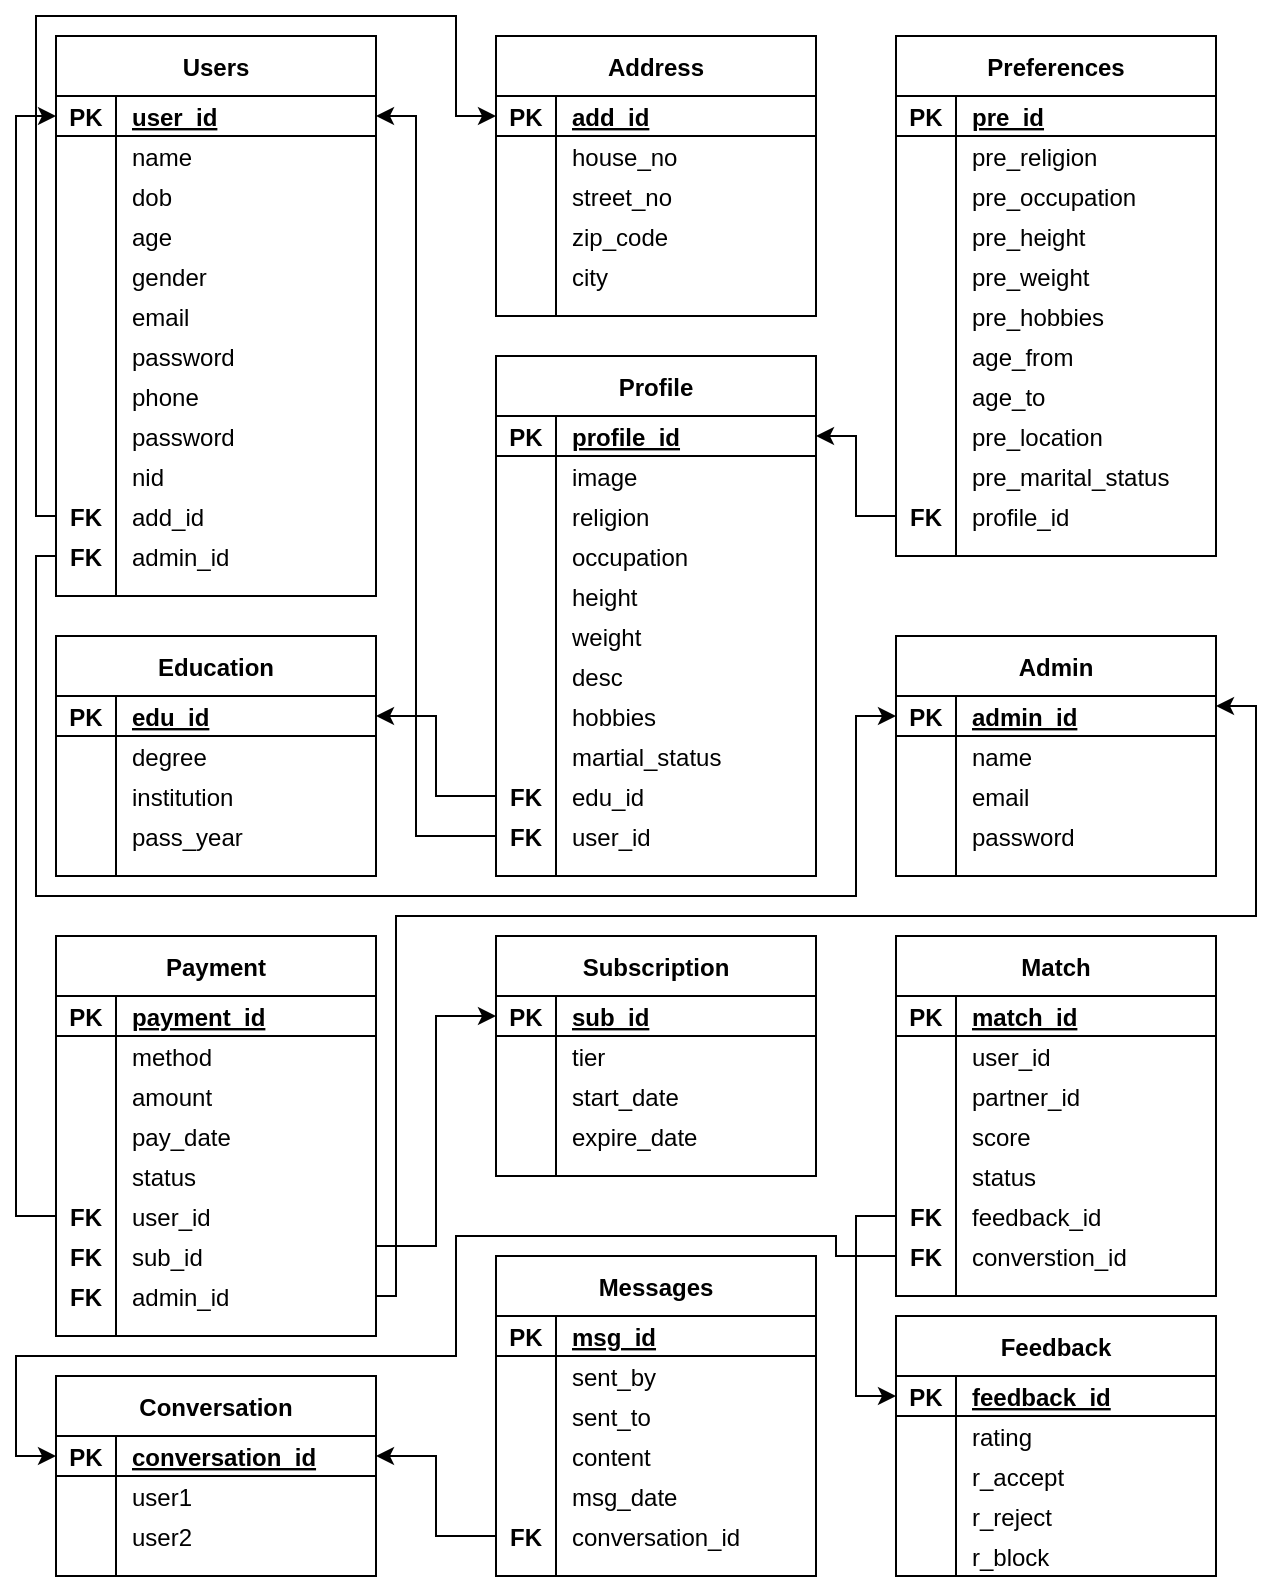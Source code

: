 <mxfile version="21.0.6" type="device"><diagram id="R2lEEEUBdFMjLlhIrx00" name="Page-1"><mxGraphModel dx="770" dy="648" grid="1" gridSize="10" guides="1" tooltips="1" connect="1" arrows="1" fold="1" page="1" pageScale="1" pageWidth="850" pageHeight="1100" math="0" shadow="0" extFonts="Permanent Marker^https://fonts.googleapis.com/css?family=Permanent+Marker"><root><mxCell id="0"/><mxCell id="1" parent="0"/><mxCell id="C-vyLk0tnHw3VtMMgP7b-23" value="Users" style="shape=table;startSize=30;container=1;collapsible=1;childLayout=tableLayout;fixedRows=1;rowLines=0;fontStyle=1;align=center;resizeLast=1;movable=1;resizable=1;rotatable=1;deletable=1;editable=1;locked=0;connectable=1;" parent="1" vertex="1"><mxGeometry x="120" y="120" width="160" height="280" as="geometry"/></mxCell><mxCell id="C-vyLk0tnHw3VtMMgP7b-24" value="" style="shape=partialRectangle;collapsible=0;dropTarget=0;pointerEvents=0;fillColor=none;points=[[0,0.5],[1,0.5]];portConstraint=eastwest;top=0;left=0;right=0;bottom=1;movable=1;resizable=1;rotatable=1;deletable=1;editable=1;locked=0;connectable=1;" parent="C-vyLk0tnHw3VtMMgP7b-23" vertex="1"><mxGeometry y="30" width="160" height="20" as="geometry"/></mxCell><mxCell id="C-vyLk0tnHw3VtMMgP7b-25" value="PK" style="shape=partialRectangle;overflow=hidden;connectable=1;fillColor=none;top=0;left=0;bottom=0;right=0;fontStyle=1;movable=1;resizable=1;rotatable=1;deletable=1;editable=1;locked=0;" parent="C-vyLk0tnHw3VtMMgP7b-24" vertex="1"><mxGeometry width="30" height="20" as="geometry"><mxRectangle width="30" height="20" as="alternateBounds"/></mxGeometry></mxCell><mxCell id="C-vyLk0tnHw3VtMMgP7b-26" value="user_id" style="shape=partialRectangle;overflow=hidden;connectable=1;fillColor=none;top=0;left=0;bottom=0;right=0;align=left;spacingLeft=6;fontStyle=5;movable=1;resizable=1;rotatable=1;deletable=1;editable=1;locked=0;" parent="C-vyLk0tnHw3VtMMgP7b-24" vertex="1"><mxGeometry x="30" width="130" height="20" as="geometry"><mxRectangle width="130" height="20" as="alternateBounds"/></mxGeometry></mxCell><mxCell id="C-vyLk0tnHw3VtMMgP7b-27" value="" style="shape=partialRectangle;collapsible=0;dropTarget=0;pointerEvents=0;fillColor=none;points=[[0,0.5],[1,0.5]];portConstraint=eastwest;top=0;left=0;right=0;bottom=0;movable=1;resizable=1;rotatable=1;deletable=1;editable=1;locked=0;connectable=1;" parent="C-vyLk0tnHw3VtMMgP7b-23" vertex="1"><mxGeometry y="50" width="160" height="20" as="geometry"/></mxCell><mxCell id="C-vyLk0tnHw3VtMMgP7b-28" value="" style="shape=partialRectangle;overflow=hidden;connectable=1;fillColor=none;top=0;left=0;bottom=0;right=0;movable=1;resizable=1;rotatable=1;deletable=1;editable=1;locked=0;" parent="C-vyLk0tnHw3VtMMgP7b-27" vertex="1"><mxGeometry width="30" height="20" as="geometry"><mxRectangle width="30" height="20" as="alternateBounds"/></mxGeometry></mxCell><mxCell id="C-vyLk0tnHw3VtMMgP7b-29" value="name" style="shape=partialRectangle;overflow=hidden;connectable=1;fillColor=none;top=0;left=0;bottom=0;right=0;align=left;spacingLeft=6;movable=1;resizable=1;rotatable=1;deletable=1;editable=1;locked=0;" parent="C-vyLk0tnHw3VtMMgP7b-27" vertex="1"><mxGeometry x="30" width="130" height="20" as="geometry"><mxRectangle width="130" height="20" as="alternateBounds"/></mxGeometry></mxCell><mxCell id="B06iEi_7Li8EbTuQcA7z-1" value="dob" style="shape=partialRectangle;overflow=hidden;connectable=1;fillColor=none;top=0;left=0;bottom=0;right=0;align=left;spacingLeft=6;movable=1;resizable=1;rotatable=1;deletable=1;editable=1;locked=0;" vertex="1" parent="1"><mxGeometry x="150" y="190" width="130" height="20" as="geometry"><mxRectangle width="220" height="30" as="alternateBounds"/></mxGeometry></mxCell><mxCell id="B06iEi_7Li8EbTuQcA7z-2" value="age" style="shape=partialRectangle;overflow=hidden;connectable=1;fillColor=none;top=0;left=0;bottom=0;right=0;align=left;spacingLeft=6;movable=1;resizable=1;rotatable=1;deletable=1;editable=1;locked=0;" vertex="1" parent="1"><mxGeometry x="150" y="210" width="130" height="20" as="geometry"><mxRectangle width="220" height="30" as="alternateBounds"/></mxGeometry></mxCell><mxCell id="B06iEi_7Li8EbTuQcA7z-3" value="gender" style="shape=partialRectangle;overflow=hidden;connectable=1;fillColor=none;top=0;left=0;bottom=0;right=0;align=left;spacingLeft=6;movable=1;resizable=1;rotatable=1;deletable=1;editable=1;locked=0;" vertex="1" parent="1"><mxGeometry x="150" y="230" width="130" height="20" as="geometry"><mxRectangle width="220" height="30" as="alternateBounds"/></mxGeometry></mxCell><mxCell id="B06iEi_7Li8EbTuQcA7z-4" value="email" style="shape=partialRectangle;overflow=hidden;connectable=1;fillColor=none;top=0;left=0;bottom=0;right=0;align=left;spacingLeft=6;movable=1;resizable=1;rotatable=1;deletable=1;editable=1;locked=0;" vertex="1" parent="1"><mxGeometry x="150" y="250" width="130" height="20" as="geometry"><mxRectangle width="220" height="30" as="alternateBounds"/></mxGeometry></mxCell><mxCell id="B06iEi_7Li8EbTuQcA7z-5" value="password" style="shape=partialRectangle;overflow=hidden;connectable=1;fillColor=none;top=0;left=0;bottom=0;right=0;align=left;spacingLeft=6;movable=1;resizable=1;rotatable=1;deletable=1;editable=1;locked=0;" vertex="1" parent="1"><mxGeometry x="150" y="270" width="130" height="20" as="geometry"><mxRectangle width="220" height="30" as="alternateBounds"/></mxGeometry></mxCell><mxCell id="B06iEi_7Li8EbTuQcA7z-6" value="phone" style="shape=partialRectangle;overflow=hidden;connectable=1;fillColor=none;top=0;left=0;bottom=0;right=0;align=left;spacingLeft=6;movable=1;resizable=1;rotatable=1;deletable=1;editable=1;locked=0;" vertex="1" parent="1"><mxGeometry x="150" y="290" width="130" height="20" as="geometry"><mxRectangle width="220" height="30" as="alternateBounds"/></mxGeometry></mxCell><mxCell id="B06iEi_7Li8EbTuQcA7z-7" value="" style="endArrow=none;html=1;rounded=0;hachureGap=4;fontFamily=Architects Daughter;fontSource=https%3A%2F%2Ffonts.googleapis.com%2Fcss%3Ffamily%3DArchitects%2BDaughter;fontSize=16;movable=1;resizable=1;rotatable=1;deletable=1;editable=1;locked=0;connectable=1;" edge="1" parent="1"><mxGeometry width="50" height="50" relative="1" as="geometry"><mxPoint x="150" y="400" as="sourcePoint"/><mxPoint x="150" y="190" as="targetPoint"/></mxGeometry></mxCell><mxCell id="B06iEi_7Li8EbTuQcA7z-8" value="password" style="shape=partialRectangle;overflow=hidden;connectable=1;fillColor=none;top=0;left=0;bottom=0;right=0;align=left;spacingLeft=6;movable=1;resizable=1;rotatable=1;deletable=1;editable=1;locked=0;" vertex="1" parent="1"><mxGeometry x="150" y="310" width="130" height="20" as="geometry"><mxRectangle width="220" height="30" as="alternateBounds"/></mxGeometry></mxCell><mxCell id="B06iEi_7Li8EbTuQcA7z-9" value="nid" style="shape=partialRectangle;overflow=hidden;connectable=1;fillColor=none;top=0;left=0;bottom=0;right=0;align=left;spacingLeft=6;movable=1;resizable=1;rotatable=1;deletable=1;editable=1;locked=0;" vertex="1" parent="1"><mxGeometry x="150" y="330" width="130" height="20" as="geometry"><mxRectangle width="220" height="30" as="alternateBounds"/></mxGeometry></mxCell><mxCell id="B06iEi_7Li8EbTuQcA7z-10" value="add_id" style="shape=partialRectangle;overflow=hidden;connectable=1;fillColor=none;top=0;left=0;bottom=0;right=0;align=left;spacingLeft=6;movable=1;resizable=1;rotatable=1;deletable=1;editable=1;locked=0;" vertex="1" parent="1"><mxGeometry x="150" y="350" width="130" height="20" as="geometry"><mxRectangle width="220" height="30" as="alternateBounds"/></mxGeometry></mxCell><mxCell id="B06iEi_7Li8EbTuQcA7z-11" value="admin_id" style="shape=partialRectangle;overflow=hidden;connectable=1;fillColor=none;top=0;left=0;bottom=0;right=0;align=left;spacingLeft=6;movable=1;resizable=1;rotatable=1;deletable=1;editable=1;locked=0;" vertex="1" parent="1"><mxGeometry x="150" y="370" width="130" height="20" as="geometry"><mxRectangle width="220" height="30" as="alternateBounds"/></mxGeometry></mxCell><mxCell id="B06iEi_7Li8EbTuQcA7z-55" style="edgeStyle=orthogonalEdgeStyle;rounded=0;orthogonalLoop=1;jettySize=auto;html=1;exitX=0;exitY=0.5;exitDx=0;exitDy=0;entryX=0;entryY=0.5;entryDx=0;entryDy=0;" edge="1" parent="1" source="B06iEi_7Li8EbTuQcA7z-12" target="B06iEi_7Li8EbTuQcA7z-36"><mxGeometry relative="1" as="geometry"><Array as="points"><mxPoint x="110" y="360"/><mxPoint x="110" y="110"/><mxPoint x="320" y="110"/><mxPoint x="320" y="160"/></Array></mxGeometry></mxCell><mxCell id="B06iEi_7Li8EbTuQcA7z-12" value="FK" style="shape=partialRectangle;overflow=hidden;connectable=1;fillColor=none;top=0;left=0;bottom=0;right=0;fontStyle=1;movable=1;resizable=1;rotatable=1;deletable=1;editable=1;locked=0;" vertex="1" parent="1"><mxGeometry x="120" y="350" width="30" height="20" as="geometry"><mxRectangle width="30" height="20" as="alternateBounds"/></mxGeometry></mxCell><mxCell id="B06iEi_7Li8EbTuQcA7z-232" style="edgeStyle=orthogonalEdgeStyle;rounded=0;orthogonalLoop=1;jettySize=auto;html=1;exitX=0;exitY=0.5;exitDx=0;exitDy=0;entryX=0;entryY=0.5;entryDx=0;entryDy=0;" edge="1" parent="1" source="B06iEi_7Li8EbTuQcA7z-13" target="B06iEi_7Li8EbTuQcA7z-113"><mxGeometry relative="1" as="geometry"><Array as="points"><mxPoint x="110" y="380"/><mxPoint x="110" y="550"/><mxPoint x="520" y="550"/><mxPoint x="520" y="460"/></Array></mxGeometry></mxCell><mxCell id="B06iEi_7Li8EbTuQcA7z-13" value="FK" style="shape=partialRectangle;overflow=hidden;connectable=1;fillColor=none;top=0;left=0;bottom=0;right=0;fontStyle=1;movable=1;resizable=1;rotatable=1;deletable=1;editable=1;locked=0;" vertex="1" parent="1"><mxGeometry x="120" y="370" width="30" height="20" as="geometry"><mxRectangle width="30" height="20" as="alternateBounds"/></mxGeometry></mxCell><mxCell id="B06iEi_7Li8EbTuQcA7z-34" value="Address" style="shape=table;startSize=30;container=1;collapsible=1;childLayout=tableLayout;fixedRows=1;rowLines=0;fontStyle=1;align=center;resizeLast=1;movable=1;resizable=1;rotatable=1;deletable=1;editable=1;locked=0;connectable=1;" vertex="1" parent="1"><mxGeometry x="340" y="120" width="160" height="140" as="geometry"/></mxCell><mxCell id="B06iEi_7Li8EbTuQcA7z-35" value="" style="shape=partialRectangle;collapsible=0;dropTarget=0;pointerEvents=0;fillColor=none;points=[[0,0.5],[1,0.5]];portConstraint=eastwest;top=0;left=0;right=0;bottom=1;movable=1;resizable=1;rotatable=1;deletable=1;editable=1;locked=0;connectable=1;" vertex="1" parent="B06iEi_7Li8EbTuQcA7z-34"><mxGeometry y="30" width="160" height="20" as="geometry"/></mxCell><mxCell id="B06iEi_7Li8EbTuQcA7z-36" value="PK" style="shape=partialRectangle;overflow=hidden;connectable=1;fillColor=none;top=0;left=0;bottom=0;right=0;fontStyle=1;movable=1;resizable=1;rotatable=1;deletable=1;editable=1;locked=0;" vertex="1" parent="B06iEi_7Li8EbTuQcA7z-35"><mxGeometry width="30" height="20" as="geometry"><mxRectangle width="30" height="20" as="alternateBounds"/></mxGeometry></mxCell><mxCell id="B06iEi_7Li8EbTuQcA7z-37" value="add_id" style="shape=partialRectangle;overflow=hidden;connectable=1;fillColor=none;top=0;left=0;bottom=0;right=0;align=left;spacingLeft=6;fontStyle=5;movable=1;resizable=1;rotatable=1;deletable=1;editable=1;locked=0;" vertex="1" parent="B06iEi_7Li8EbTuQcA7z-35"><mxGeometry x="30" width="130" height="20" as="geometry"><mxRectangle width="130" height="20" as="alternateBounds"/></mxGeometry></mxCell><mxCell id="B06iEi_7Li8EbTuQcA7z-38" value="" style="shape=partialRectangle;collapsible=0;dropTarget=0;pointerEvents=0;fillColor=none;points=[[0,0.5],[1,0.5]];portConstraint=eastwest;top=0;left=0;right=0;bottom=0;movable=1;resizable=1;rotatable=1;deletable=1;editable=1;locked=0;connectable=1;" vertex="1" parent="B06iEi_7Li8EbTuQcA7z-34"><mxGeometry y="50" width="160" height="20" as="geometry"/></mxCell><mxCell id="B06iEi_7Li8EbTuQcA7z-39" value="" style="shape=partialRectangle;overflow=hidden;connectable=1;fillColor=none;top=0;left=0;bottom=0;right=0;movable=1;resizable=1;rotatable=1;deletable=1;editable=1;locked=0;" vertex="1" parent="B06iEi_7Li8EbTuQcA7z-38"><mxGeometry width="30" height="20" as="geometry"><mxRectangle width="30" height="20" as="alternateBounds"/></mxGeometry></mxCell><mxCell id="B06iEi_7Li8EbTuQcA7z-40" value="house_no" style="shape=partialRectangle;overflow=hidden;connectable=1;fillColor=none;top=0;left=0;bottom=0;right=0;align=left;spacingLeft=6;movable=1;resizable=1;rotatable=1;deletable=1;editable=1;locked=0;" vertex="1" parent="B06iEi_7Li8EbTuQcA7z-38"><mxGeometry x="30" width="130" height="20" as="geometry"><mxRectangle width="130" height="20" as="alternateBounds"/></mxGeometry></mxCell><mxCell id="B06iEi_7Li8EbTuQcA7z-41" value="street_no" style="shape=partialRectangle;overflow=hidden;connectable=1;fillColor=none;top=0;left=0;bottom=0;right=0;align=left;spacingLeft=6;movable=1;resizable=1;rotatable=1;deletable=1;editable=1;locked=0;" vertex="1" parent="1"><mxGeometry x="370" y="190" width="130" height="20" as="geometry"><mxRectangle width="220" height="30" as="alternateBounds"/></mxGeometry></mxCell><mxCell id="B06iEi_7Li8EbTuQcA7z-42" value="zip_code" style="shape=partialRectangle;overflow=hidden;connectable=1;fillColor=none;top=0;left=0;bottom=0;right=0;align=left;spacingLeft=6;movable=1;resizable=1;rotatable=1;deletable=1;editable=1;locked=0;" vertex="1" parent="1"><mxGeometry x="370" y="210" width="130" height="20" as="geometry"><mxRectangle width="220" height="30" as="alternateBounds"/></mxGeometry></mxCell><mxCell id="B06iEi_7Li8EbTuQcA7z-43" value="city" style="shape=partialRectangle;overflow=hidden;connectable=1;fillColor=none;top=0;left=0;bottom=0;right=0;align=left;spacingLeft=6;movable=1;resizable=1;rotatable=1;deletable=1;editable=1;locked=0;" vertex="1" parent="1"><mxGeometry x="370" y="230" width="130" height="20" as="geometry"><mxRectangle width="220" height="30" as="alternateBounds"/></mxGeometry></mxCell><mxCell id="B06iEi_7Li8EbTuQcA7z-47" value="" style="endArrow=none;html=1;rounded=0;hachureGap=4;fontFamily=Architects Daughter;fontSource=https%3A%2F%2Ffonts.googleapis.com%2Fcss%3Ffamily%3DArchitects%2BDaughter;fontSize=16;movable=1;resizable=1;rotatable=1;deletable=1;editable=1;locked=0;connectable=1;" edge="1" parent="1"><mxGeometry width="50" height="50" relative="1" as="geometry"><mxPoint x="370" y="260" as="sourcePoint"/><mxPoint x="370" y="190" as="targetPoint"/></mxGeometry></mxCell><mxCell id="B06iEi_7Li8EbTuQcA7z-56" value="Profile" style="shape=table;startSize=30;container=1;collapsible=1;childLayout=tableLayout;fixedRows=1;rowLines=0;fontStyle=1;align=center;resizeLast=1;movable=1;resizable=1;rotatable=1;deletable=1;editable=1;locked=0;connectable=1;" vertex="1" parent="1"><mxGeometry x="340" y="280" width="160" height="260" as="geometry"/></mxCell><mxCell id="B06iEi_7Li8EbTuQcA7z-57" value="" style="shape=partialRectangle;collapsible=0;dropTarget=0;pointerEvents=0;fillColor=none;points=[[0,0.5],[1,0.5]];portConstraint=eastwest;top=0;left=0;right=0;bottom=1;movable=1;resizable=1;rotatable=1;deletable=1;editable=1;locked=0;connectable=1;" vertex="1" parent="B06iEi_7Li8EbTuQcA7z-56"><mxGeometry y="30" width="160" height="20" as="geometry"/></mxCell><mxCell id="B06iEi_7Li8EbTuQcA7z-58" value="PK" style="shape=partialRectangle;overflow=hidden;connectable=1;fillColor=none;top=0;left=0;bottom=0;right=0;fontStyle=1;movable=1;resizable=1;rotatable=1;deletable=1;editable=1;locked=0;" vertex="1" parent="B06iEi_7Li8EbTuQcA7z-57"><mxGeometry width="30" height="20" as="geometry"><mxRectangle width="30" height="20" as="alternateBounds"/></mxGeometry></mxCell><mxCell id="B06iEi_7Li8EbTuQcA7z-59" value="profile_id" style="shape=partialRectangle;overflow=hidden;connectable=1;fillColor=none;top=0;left=0;bottom=0;right=0;align=left;spacingLeft=6;fontStyle=5;movable=1;resizable=1;rotatable=1;deletable=1;editable=1;locked=0;" vertex="1" parent="B06iEi_7Li8EbTuQcA7z-57"><mxGeometry x="30" width="130" height="20" as="geometry"><mxRectangle width="130" height="20" as="alternateBounds"/></mxGeometry></mxCell><mxCell id="B06iEi_7Li8EbTuQcA7z-60" value="" style="shape=partialRectangle;collapsible=0;dropTarget=0;pointerEvents=0;fillColor=none;points=[[0,0.5],[1,0.5]];portConstraint=eastwest;top=0;left=0;right=0;bottom=0;movable=1;resizable=1;rotatable=1;deletable=1;editable=1;locked=0;connectable=1;" vertex="1" parent="B06iEi_7Li8EbTuQcA7z-56"><mxGeometry y="50" width="160" height="20" as="geometry"/></mxCell><mxCell id="B06iEi_7Li8EbTuQcA7z-61" value="" style="shape=partialRectangle;overflow=hidden;connectable=1;fillColor=none;top=0;left=0;bottom=0;right=0;movable=1;resizable=1;rotatable=1;deletable=1;editable=1;locked=0;" vertex="1" parent="B06iEi_7Li8EbTuQcA7z-60"><mxGeometry width="30" height="20" as="geometry"><mxRectangle width="30" height="20" as="alternateBounds"/></mxGeometry></mxCell><mxCell id="B06iEi_7Li8EbTuQcA7z-62" value="image" style="shape=partialRectangle;overflow=hidden;connectable=1;fillColor=none;top=0;left=0;bottom=0;right=0;align=left;spacingLeft=6;movable=1;resizable=1;rotatable=1;deletable=1;editable=1;locked=0;" vertex="1" parent="B06iEi_7Li8EbTuQcA7z-60"><mxGeometry x="30" width="130" height="20" as="geometry"><mxRectangle width="130" height="20" as="alternateBounds"/></mxGeometry></mxCell><mxCell id="B06iEi_7Li8EbTuQcA7z-63" value="religion" style="shape=partialRectangle;overflow=hidden;connectable=1;fillColor=none;top=0;left=0;bottom=0;right=0;align=left;spacingLeft=6;movable=1;resizable=1;rotatable=1;deletable=1;editable=1;locked=0;" vertex="1" parent="1"><mxGeometry x="370" y="350" width="130" height="20" as="geometry"><mxRectangle width="220" height="30" as="alternateBounds"/></mxGeometry></mxCell><mxCell id="B06iEi_7Li8EbTuQcA7z-64" value="occupation" style="shape=partialRectangle;overflow=hidden;connectable=1;fillColor=none;top=0;left=0;bottom=0;right=0;align=left;spacingLeft=6;movable=1;resizable=1;rotatable=1;deletable=1;editable=1;locked=0;" vertex="1" parent="1"><mxGeometry x="370" y="370" width="130" height="20" as="geometry"><mxRectangle width="220" height="30" as="alternateBounds"/></mxGeometry></mxCell><mxCell id="B06iEi_7Li8EbTuQcA7z-65" value="height" style="shape=partialRectangle;overflow=hidden;connectable=1;fillColor=none;top=0;left=0;bottom=0;right=0;align=left;spacingLeft=6;movable=1;resizable=1;rotatable=1;deletable=1;editable=1;locked=0;" vertex="1" parent="1"><mxGeometry x="370" y="390" width="130" height="20" as="geometry"><mxRectangle width="220" height="30" as="alternateBounds"/></mxGeometry></mxCell><mxCell id="B06iEi_7Li8EbTuQcA7z-66" value="weight" style="shape=partialRectangle;overflow=hidden;connectable=1;fillColor=none;top=0;left=0;bottom=0;right=0;align=left;spacingLeft=6;movable=1;resizable=1;rotatable=1;deletable=1;editable=1;locked=0;" vertex="1" parent="1"><mxGeometry x="370" y="410" width="130" height="20" as="geometry"><mxRectangle width="220" height="30" as="alternateBounds"/></mxGeometry></mxCell><mxCell id="B06iEi_7Li8EbTuQcA7z-67" value="desc" style="shape=partialRectangle;overflow=hidden;connectable=1;fillColor=none;top=0;left=0;bottom=0;right=0;align=left;spacingLeft=6;movable=1;resizable=1;rotatable=1;deletable=1;editable=1;locked=0;" vertex="1" parent="1"><mxGeometry x="370" y="430" width="130" height="20" as="geometry"><mxRectangle width="220" height="30" as="alternateBounds"/></mxGeometry></mxCell><mxCell id="B06iEi_7Li8EbTuQcA7z-68" value="hobbies" style="shape=partialRectangle;overflow=hidden;connectable=1;fillColor=none;top=0;left=0;bottom=0;right=0;align=left;spacingLeft=6;movable=1;resizable=1;rotatable=1;deletable=1;editable=1;locked=0;" vertex="1" parent="1"><mxGeometry x="370" y="450" width="130" height="20" as="geometry"><mxRectangle width="220" height="30" as="alternateBounds"/></mxGeometry></mxCell><mxCell id="B06iEi_7Li8EbTuQcA7z-69" value="" style="endArrow=none;html=1;rounded=0;hachureGap=4;fontFamily=Architects Daughter;fontSource=https%3A%2F%2Ffonts.googleapis.com%2Fcss%3Ffamily%3DArchitects%2BDaughter;fontSize=16;movable=1;resizable=1;rotatable=1;deletable=1;editable=1;locked=0;connectable=1;" edge="1" parent="1"><mxGeometry width="50" height="50" relative="1" as="geometry"><mxPoint x="370" y="540" as="sourcePoint"/><mxPoint x="370" y="350" as="targetPoint"/></mxGeometry></mxCell><mxCell id="B06iEi_7Li8EbTuQcA7z-70" value="martial_status" style="shape=partialRectangle;overflow=hidden;connectable=1;fillColor=none;top=0;left=0;bottom=0;right=0;align=left;spacingLeft=6;movable=1;resizable=1;rotatable=1;deletable=1;editable=1;locked=0;" vertex="1" parent="1"><mxGeometry x="370" y="470" width="130" height="20" as="geometry"><mxRectangle width="220" height="30" as="alternateBounds"/></mxGeometry></mxCell><mxCell id="B06iEi_7Li8EbTuQcA7z-71" value="edu_id" style="shape=partialRectangle;overflow=hidden;connectable=1;fillColor=none;top=0;left=0;bottom=0;right=0;align=left;spacingLeft=6;movable=1;resizable=1;rotatable=1;deletable=1;editable=1;locked=0;" vertex="1" parent="1"><mxGeometry x="370" y="490" width="130" height="20" as="geometry"><mxRectangle width="220" height="30" as="alternateBounds"/></mxGeometry></mxCell><mxCell id="B06iEi_7Li8EbTuQcA7z-72" value="user_id" style="shape=partialRectangle;overflow=hidden;connectable=1;fillColor=none;top=0;left=0;bottom=0;right=0;align=left;spacingLeft=6;movable=1;resizable=1;rotatable=1;deletable=1;editable=1;locked=0;" vertex="1" parent="1"><mxGeometry x="370" y="510" width="130" height="20" as="geometry"><mxRectangle width="220" height="30" as="alternateBounds"/></mxGeometry></mxCell><mxCell id="B06iEi_7Li8EbTuQcA7z-89" style="edgeStyle=orthogonalEdgeStyle;rounded=0;orthogonalLoop=1;jettySize=auto;html=1;exitX=0;exitY=0.5;exitDx=0;exitDy=0;entryX=1;entryY=0.5;entryDx=0;entryDy=0;" edge="1" parent="1" source="B06iEi_7Li8EbTuQcA7z-74" target="B06iEi_7Li8EbTuQcA7z-80"><mxGeometry relative="1" as="geometry"/></mxCell><mxCell id="B06iEi_7Li8EbTuQcA7z-74" value="FK" style="shape=partialRectangle;overflow=hidden;connectable=1;fillColor=none;top=0;left=0;bottom=0;right=0;fontStyle=1;movable=1;resizable=1;rotatable=1;deletable=1;editable=1;locked=0;" vertex="1" parent="1"><mxGeometry x="340" y="490" width="30" height="20" as="geometry"><mxRectangle width="30" height="20" as="alternateBounds"/></mxGeometry></mxCell><mxCell id="B06iEi_7Li8EbTuQcA7z-90" style="edgeStyle=orthogonalEdgeStyle;rounded=0;orthogonalLoop=1;jettySize=auto;html=1;exitX=0;exitY=0.5;exitDx=0;exitDy=0;entryX=1;entryY=0.5;entryDx=0;entryDy=0;" edge="1" parent="1" source="B06iEi_7Li8EbTuQcA7z-75" target="C-vyLk0tnHw3VtMMgP7b-26"><mxGeometry relative="1" as="geometry"><Array as="points"><mxPoint x="300" y="520"/><mxPoint x="300" y="160"/></Array></mxGeometry></mxCell><mxCell id="B06iEi_7Li8EbTuQcA7z-75" value="FK" style="shape=partialRectangle;overflow=hidden;connectable=1;fillColor=none;top=0;left=0;bottom=0;right=0;fontStyle=1;movable=1;resizable=1;rotatable=1;deletable=1;editable=1;locked=0;" vertex="1" parent="1"><mxGeometry x="340" y="510" width="30" height="20" as="geometry"><mxRectangle width="30" height="20" as="alternateBounds"/></mxGeometry></mxCell><mxCell id="B06iEi_7Li8EbTuQcA7z-77" value="Education" style="shape=table;startSize=30;container=1;collapsible=1;childLayout=tableLayout;fixedRows=1;rowLines=0;fontStyle=1;align=center;resizeLast=1;movable=1;resizable=1;rotatable=1;deletable=1;editable=1;locked=0;connectable=1;" vertex="1" parent="1"><mxGeometry x="120" y="420" width="160" height="120" as="geometry"/></mxCell><mxCell id="B06iEi_7Li8EbTuQcA7z-78" value="" style="shape=partialRectangle;collapsible=0;dropTarget=0;pointerEvents=0;fillColor=none;points=[[0,0.5],[1,0.5]];portConstraint=eastwest;top=0;left=0;right=0;bottom=1;movable=1;resizable=1;rotatable=1;deletable=1;editable=1;locked=0;connectable=1;" vertex="1" parent="B06iEi_7Li8EbTuQcA7z-77"><mxGeometry y="30" width="160" height="20" as="geometry"/></mxCell><mxCell id="B06iEi_7Li8EbTuQcA7z-79" value="PK" style="shape=partialRectangle;overflow=hidden;connectable=1;fillColor=none;top=0;left=0;bottom=0;right=0;fontStyle=1;movable=1;resizable=1;rotatable=1;deletable=1;editable=1;locked=0;" vertex="1" parent="B06iEi_7Li8EbTuQcA7z-78"><mxGeometry width="30" height="20" as="geometry"><mxRectangle width="30" height="20" as="alternateBounds"/></mxGeometry></mxCell><mxCell id="B06iEi_7Li8EbTuQcA7z-80" value="edu_id" style="shape=partialRectangle;overflow=hidden;connectable=1;fillColor=none;top=0;left=0;bottom=0;right=0;align=left;spacingLeft=6;fontStyle=5;movable=1;resizable=1;rotatable=1;deletable=1;editable=1;locked=0;" vertex="1" parent="B06iEi_7Li8EbTuQcA7z-78"><mxGeometry x="30" width="130" height="20" as="geometry"><mxRectangle width="130" height="20" as="alternateBounds"/></mxGeometry></mxCell><mxCell id="B06iEi_7Li8EbTuQcA7z-81" value="" style="shape=partialRectangle;collapsible=0;dropTarget=0;pointerEvents=0;fillColor=none;points=[[0,0.5],[1,0.5]];portConstraint=eastwest;top=0;left=0;right=0;bottom=0;movable=1;resizable=1;rotatable=1;deletable=1;editable=1;locked=0;connectable=1;" vertex="1" parent="B06iEi_7Li8EbTuQcA7z-77"><mxGeometry y="50" width="160" height="20" as="geometry"/></mxCell><mxCell id="B06iEi_7Li8EbTuQcA7z-82" value="" style="shape=partialRectangle;overflow=hidden;connectable=1;fillColor=none;top=0;left=0;bottom=0;right=0;movable=1;resizable=1;rotatable=1;deletable=1;editable=1;locked=0;" vertex="1" parent="B06iEi_7Li8EbTuQcA7z-81"><mxGeometry width="30" height="20" as="geometry"><mxRectangle width="30" height="20" as="alternateBounds"/></mxGeometry></mxCell><mxCell id="B06iEi_7Li8EbTuQcA7z-83" value="degree" style="shape=partialRectangle;overflow=hidden;connectable=1;fillColor=none;top=0;left=0;bottom=0;right=0;align=left;spacingLeft=6;movable=1;resizable=1;rotatable=1;deletable=1;editable=1;locked=0;" vertex="1" parent="B06iEi_7Li8EbTuQcA7z-81"><mxGeometry x="30" width="130" height="20" as="geometry"><mxRectangle width="130" height="20" as="alternateBounds"/></mxGeometry></mxCell><mxCell id="B06iEi_7Li8EbTuQcA7z-84" value="institution" style="shape=partialRectangle;overflow=hidden;connectable=1;fillColor=none;top=0;left=0;bottom=0;right=0;align=left;spacingLeft=6;movable=1;resizable=1;rotatable=1;deletable=1;editable=1;locked=0;" vertex="1" parent="1"><mxGeometry x="150" y="490" width="130" height="20" as="geometry"><mxRectangle width="220" height="30" as="alternateBounds"/></mxGeometry></mxCell><mxCell id="B06iEi_7Li8EbTuQcA7z-85" value="pass_year" style="shape=partialRectangle;overflow=hidden;connectable=1;fillColor=none;top=0;left=0;bottom=0;right=0;align=left;spacingLeft=6;movable=1;resizable=1;rotatable=1;deletable=1;editable=1;locked=0;" vertex="1" parent="1"><mxGeometry x="150" y="510" width="130" height="20" as="geometry"><mxRectangle width="220" height="30" as="alternateBounds"/></mxGeometry></mxCell><mxCell id="B06iEi_7Li8EbTuQcA7z-87" value="" style="endArrow=none;html=1;rounded=0;hachureGap=4;fontFamily=Architects Daughter;fontSource=https%3A%2F%2Ffonts.googleapis.com%2Fcss%3Ffamily%3DArchitects%2BDaughter;fontSize=16;movable=1;resizable=1;rotatable=1;deletable=1;editable=1;locked=0;connectable=1;" edge="1" parent="1"><mxGeometry width="50" height="50" relative="1" as="geometry"><mxPoint x="150" y="540" as="sourcePoint"/><mxPoint x="150" y="490" as="targetPoint"/></mxGeometry></mxCell><mxCell id="B06iEi_7Li8EbTuQcA7z-91" value="Preferences" style="shape=table;startSize=30;container=1;collapsible=1;childLayout=tableLayout;fixedRows=1;rowLines=0;fontStyle=1;align=center;resizeLast=1;movable=1;resizable=1;rotatable=1;deletable=1;editable=1;locked=0;connectable=1;" vertex="1" parent="1"><mxGeometry x="540" y="120" width="160" height="260" as="geometry"/></mxCell><mxCell id="B06iEi_7Li8EbTuQcA7z-92" value="" style="shape=partialRectangle;collapsible=0;dropTarget=0;pointerEvents=0;fillColor=none;points=[[0,0.5],[1,0.5]];portConstraint=eastwest;top=0;left=0;right=0;bottom=1;movable=1;resizable=1;rotatable=1;deletable=1;editable=1;locked=0;connectable=1;" vertex="1" parent="B06iEi_7Li8EbTuQcA7z-91"><mxGeometry y="30" width="160" height="20" as="geometry"/></mxCell><mxCell id="B06iEi_7Li8EbTuQcA7z-93" value="PK" style="shape=partialRectangle;overflow=hidden;connectable=1;fillColor=none;top=0;left=0;bottom=0;right=0;fontStyle=1;movable=1;resizable=1;rotatable=1;deletable=1;editable=1;locked=0;" vertex="1" parent="B06iEi_7Li8EbTuQcA7z-92"><mxGeometry width="30" height="20" as="geometry"><mxRectangle width="30" height="20" as="alternateBounds"/></mxGeometry></mxCell><mxCell id="B06iEi_7Li8EbTuQcA7z-94" value="pre_id" style="shape=partialRectangle;overflow=hidden;connectable=1;fillColor=none;top=0;left=0;bottom=0;right=0;align=left;spacingLeft=6;fontStyle=5;movable=1;resizable=1;rotatable=1;deletable=1;editable=1;locked=0;" vertex="1" parent="B06iEi_7Li8EbTuQcA7z-92"><mxGeometry x="30" width="130" height="20" as="geometry"><mxRectangle width="130" height="20" as="alternateBounds"/></mxGeometry></mxCell><mxCell id="B06iEi_7Li8EbTuQcA7z-95" value="" style="shape=partialRectangle;collapsible=0;dropTarget=0;pointerEvents=0;fillColor=none;points=[[0,0.5],[1,0.5]];portConstraint=eastwest;top=0;left=0;right=0;bottom=0;movable=1;resizable=1;rotatable=1;deletable=1;editable=1;locked=0;connectable=1;" vertex="1" parent="B06iEi_7Li8EbTuQcA7z-91"><mxGeometry y="50" width="160" height="20" as="geometry"/></mxCell><mxCell id="B06iEi_7Li8EbTuQcA7z-96" value="" style="shape=partialRectangle;overflow=hidden;connectable=1;fillColor=none;top=0;left=0;bottom=0;right=0;movable=1;resizable=1;rotatable=1;deletable=1;editable=1;locked=0;" vertex="1" parent="B06iEi_7Li8EbTuQcA7z-95"><mxGeometry width="30" height="20" as="geometry"><mxRectangle width="30" height="20" as="alternateBounds"/></mxGeometry></mxCell><mxCell id="B06iEi_7Li8EbTuQcA7z-97" value="pre_religion" style="shape=partialRectangle;overflow=hidden;connectable=1;fillColor=none;top=0;left=0;bottom=0;right=0;align=left;spacingLeft=6;movable=1;resizable=1;rotatable=1;deletable=1;editable=1;locked=0;" vertex="1" parent="B06iEi_7Li8EbTuQcA7z-95"><mxGeometry x="30" width="130" height="20" as="geometry"><mxRectangle width="130" height="20" as="alternateBounds"/></mxGeometry></mxCell><mxCell id="B06iEi_7Li8EbTuQcA7z-98" value="pre_occupation" style="shape=partialRectangle;overflow=hidden;connectable=1;fillColor=none;top=0;left=0;bottom=0;right=0;align=left;spacingLeft=6;movable=1;resizable=1;rotatable=1;deletable=1;editable=1;locked=0;" vertex="1" parent="1"><mxGeometry x="570" y="190" width="130" height="20" as="geometry"><mxRectangle width="220" height="30" as="alternateBounds"/></mxGeometry></mxCell><mxCell id="B06iEi_7Li8EbTuQcA7z-99" value="pre_height" style="shape=partialRectangle;overflow=hidden;connectable=1;fillColor=none;top=0;left=0;bottom=0;right=0;align=left;spacingLeft=6;movable=1;resizable=1;rotatable=1;deletable=1;editable=1;locked=0;" vertex="1" parent="1"><mxGeometry x="570" y="210" width="130" height="20" as="geometry"><mxRectangle width="220" height="30" as="alternateBounds"/></mxGeometry></mxCell><mxCell id="B06iEi_7Li8EbTuQcA7z-100" value="pre_weight" style="shape=partialRectangle;overflow=hidden;connectable=1;fillColor=none;top=0;left=0;bottom=0;right=0;align=left;spacingLeft=6;movable=1;resizable=1;rotatable=1;deletable=1;editable=1;locked=0;" vertex="1" parent="1"><mxGeometry x="570" y="230" width="130" height="20" as="geometry"><mxRectangle width="220" height="30" as="alternateBounds"/></mxGeometry></mxCell><mxCell id="B06iEi_7Li8EbTuQcA7z-101" value="pre_hobbies" style="shape=partialRectangle;overflow=hidden;connectable=1;fillColor=none;top=0;left=0;bottom=0;right=0;align=left;spacingLeft=6;movable=1;resizable=1;rotatable=1;deletable=1;editable=1;locked=0;" vertex="1" parent="1"><mxGeometry x="570" y="250" width="130" height="20" as="geometry"><mxRectangle width="220" height="30" as="alternateBounds"/></mxGeometry></mxCell><mxCell id="B06iEi_7Li8EbTuQcA7z-102" value="age_from" style="shape=partialRectangle;overflow=hidden;connectable=1;fillColor=none;top=0;left=0;bottom=0;right=0;align=left;spacingLeft=6;movable=1;resizable=1;rotatable=1;deletable=1;editable=1;locked=0;" vertex="1" parent="1"><mxGeometry x="570" y="270" width="130" height="20" as="geometry"><mxRectangle width="220" height="30" as="alternateBounds"/></mxGeometry></mxCell><mxCell id="B06iEi_7Li8EbTuQcA7z-103" value="age_to" style="shape=partialRectangle;overflow=hidden;connectable=1;fillColor=none;top=0;left=0;bottom=0;right=0;align=left;spacingLeft=6;movable=1;resizable=1;rotatable=1;deletable=1;editable=1;locked=0;" vertex="1" parent="1"><mxGeometry x="570" y="290" width="130" height="20" as="geometry"><mxRectangle width="220" height="30" as="alternateBounds"/></mxGeometry></mxCell><mxCell id="B06iEi_7Li8EbTuQcA7z-104" value="" style="endArrow=none;html=1;rounded=0;hachureGap=4;fontFamily=Architects Daughter;fontSource=https%3A%2F%2Ffonts.googleapis.com%2Fcss%3Ffamily%3DArchitects%2BDaughter;fontSize=16;movable=1;resizable=1;rotatable=1;deletable=1;editable=1;locked=0;connectable=1;" edge="1" parent="1"><mxGeometry width="50" height="50" relative="1" as="geometry"><mxPoint x="570" y="380" as="sourcePoint"/><mxPoint x="570" y="190" as="targetPoint"/></mxGeometry></mxCell><mxCell id="B06iEi_7Li8EbTuQcA7z-105" value="pre_location" style="shape=partialRectangle;overflow=hidden;connectable=1;fillColor=none;top=0;left=0;bottom=0;right=0;align=left;spacingLeft=6;movable=1;resizable=1;rotatable=1;deletable=1;editable=1;locked=0;" vertex="1" parent="1"><mxGeometry x="570" y="310" width="130" height="20" as="geometry"><mxRectangle width="220" height="30" as="alternateBounds"/></mxGeometry></mxCell><mxCell id="B06iEi_7Li8EbTuQcA7z-106" value="pre_marital_status" style="shape=partialRectangle;overflow=hidden;connectable=1;fillColor=none;top=0;left=0;bottom=0;right=0;align=left;spacingLeft=6;movable=1;resizable=1;rotatable=1;deletable=1;editable=1;locked=0;" vertex="1" parent="1"><mxGeometry x="570" y="330" width="130" height="20" as="geometry"><mxRectangle width="220" height="30" as="alternateBounds"/></mxGeometry></mxCell><mxCell id="B06iEi_7Li8EbTuQcA7z-107" value="profile_id" style="shape=partialRectangle;overflow=hidden;connectable=1;fillColor=none;top=0;left=0;bottom=0;right=0;align=left;spacingLeft=6;movable=1;resizable=1;rotatable=1;deletable=1;editable=1;locked=0;" vertex="1" parent="1"><mxGeometry x="570" y="350" width="130" height="20" as="geometry"><mxRectangle width="220" height="30" as="alternateBounds"/></mxGeometry></mxCell><mxCell id="B06iEi_7Li8EbTuQcA7z-110" style="edgeStyle=orthogonalEdgeStyle;rounded=0;orthogonalLoop=1;jettySize=auto;html=1;exitX=0;exitY=0.5;exitDx=0;exitDy=0;entryX=1;entryY=0.5;entryDx=0;entryDy=0;" edge="1" parent="1" source="B06iEi_7Li8EbTuQcA7z-109" target="B06iEi_7Li8EbTuQcA7z-59"><mxGeometry relative="1" as="geometry"/></mxCell><mxCell id="B06iEi_7Li8EbTuQcA7z-109" value="FK" style="shape=partialRectangle;overflow=hidden;connectable=1;fillColor=none;top=0;left=0;bottom=0;right=0;fontStyle=1;movable=1;resizable=1;rotatable=1;deletable=1;editable=1;locked=0;" vertex="1" parent="1"><mxGeometry x="540" y="350" width="30" height="20" as="geometry"><mxRectangle width="30" height="20" as="alternateBounds"/></mxGeometry></mxCell><mxCell id="B06iEi_7Li8EbTuQcA7z-111" value="Admin" style="shape=table;startSize=30;container=1;collapsible=1;childLayout=tableLayout;fixedRows=1;rowLines=0;fontStyle=1;align=center;resizeLast=1;movable=1;resizable=1;rotatable=1;deletable=1;editable=1;locked=0;connectable=1;" vertex="1" parent="1"><mxGeometry x="540" y="420" width="160" height="120" as="geometry"/></mxCell><mxCell id="B06iEi_7Li8EbTuQcA7z-112" value="" style="shape=partialRectangle;collapsible=0;dropTarget=0;pointerEvents=0;fillColor=none;points=[[0,0.5],[1,0.5]];portConstraint=eastwest;top=0;left=0;right=0;bottom=1;movable=1;resizable=1;rotatable=1;deletable=1;editable=1;locked=0;connectable=1;" vertex="1" parent="B06iEi_7Li8EbTuQcA7z-111"><mxGeometry y="30" width="160" height="20" as="geometry"/></mxCell><mxCell id="B06iEi_7Li8EbTuQcA7z-113" value="PK" style="shape=partialRectangle;overflow=hidden;connectable=1;fillColor=none;top=0;left=0;bottom=0;right=0;fontStyle=1;movable=1;resizable=1;rotatable=1;deletable=1;editable=1;locked=0;" vertex="1" parent="B06iEi_7Li8EbTuQcA7z-112"><mxGeometry width="30" height="20" as="geometry"><mxRectangle width="30" height="20" as="alternateBounds"/></mxGeometry></mxCell><mxCell id="B06iEi_7Li8EbTuQcA7z-114" value="admin_id" style="shape=partialRectangle;overflow=hidden;connectable=1;fillColor=none;top=0;left=0;bottom=0;right=0;align=left;spacingLeft=6;fontStyle=5;movable=1;resizable=1;rotatable=1;deletable=1;editable=1;locked=0;" vertex="1" parent="B06iEi_7Li8EbTuQcA7z-112"><mxGeometry x="30" width="130" height="20" as="geometry"><mxRectangle width="130" height="20" as="alternateBounds"/></mxGeometry></mxCell><mxCell id="B06iEi_7Li8EbTuQcA7z-115" value="" style="shape=partialRectangle;collapsible=0;dropTarget=0;pointerEvents=0;fillColor=none;points=[[0,0.5],[1,0.5]];portConstraint=eastwest;top=0;left=0;right=0;bottom=0;movable=1;resizable=1;rotatable=1;deletable=1;editable=1;locked=0;connectable=1;" vertex="1" parent="B06iEi_7Li8EbTuQcA7z-111"><mxGeometry y="50" width="160" height="20" as="geometry"/></mxCell><mxCell id="B06iEi_7Li8EbTuQcA7z-116" value="" style="shape=partialRectangle;overflow=hidden;connectable=1;fillColor=none;top=0;left=0;bottom=0;right=0;movable=1;resizable=1;rotatable=1;deletable=1;editable=1;locked=0;" vertex="1" parent="B06iEi_7Li8EbTuQcA7z-115"><mxGeometry width="30" height="20" as="geometry"><mxRectangle width="30" height="20" as="alternateBounds"/></mxGeometry></mxCell><mxCell id="B06iEi_7Li8EbTuQcA7z-117" value="name" style="shape=partialRectangle;overflow=hidden;connectable=1;fillColor=none;top=0;left=0;bottom=0;right=0;align=left;spacingLeft=6;movable=1;resizable=1;rotatable=1;deletable=1;editable=1;locked=0;" vertex="1" parent="B06iEi_7Li8EbTuQcA7z-115"><mxGeometry x="30" width="130" height="20" as="geometry"><mxRectangle width="130" height="20" as="alternateBounds"/></mxGeometry></mxCell><mxCell id="B06iEi_7Li8EbTuQcA7z-118" value="email" style="shape=partialRectangle;overflow=hidden;connectable=1;fillColor=none;top=0;left=0;bottom=0;right=0;align=left;spacingLeft=6;movable=1;resizable=1;rotatable=1;deletable=1;editable=1;locked=0;" vertex="1" parent="1"><mxGeometry x="570" y="490" width="130" height="20" as="geometry"><mxRectangle width="220" height="30" as="alternateBounds"/></mxGeometry></mxCell><mxCell id="B06iEi_7Li8EbTuQcA7z-119" value="password" style="shape=partialRectangle;overflow=hidden;connectable=1;fillColor=none;top=0;left=0;bottom=0;right=0;align=left;spacingLeft=6;movable=1;resizable=1;rotatable=1;deletable=1;editable=1;locked=0;" vertex="1" parent="1"><mxGeometry x="570" y="510" width="130" height="20" as="geometry"><mxRectangle width="220" height="30" as="alternateBounds"/></mxGeometry></mxCell><mxCell id="B06iEi_7Li8EbTuQcA7z-121" value="" style="endArrow=none;html=1;rounded=0;hachureGap=4;fontFamily=Architects Daughter;fontSource=https%3A%2F%2Ffonts.googleapis.com%2Fcss%3Ffamily%3DArchitects%2BDaughter;fontSize=16;movable=1;resizable=1;rotatable=1;deletable=1;editable=1;locked=0;connectable=1;" edge="1" parent="1"><mxGeometry width="50" height="50" relative="1" as="geometry"><mxPoint x="570" y="540" as="sourcePoint"/><mxPoint x="570" y="490" as="targetPoint"/></mxGeometry></mxCell><mxCell id="B06iEi_7Li8EbTuQcA7z-123" value="Payment" style="shape=table;startSize=30;container=1;collapsible=1;childLayout=tableLayout;fixedRows=1;rowLines=0;fontStyle=1;align=center;resizeLast=1;movable=1;resizable=1;rotatable=1;deletable=1;editable=1;locked=0;connectable=1;" vertex="1" parent="1"><mxGeometry x="120" y="570" width="160" height="200" as="geometry"/></mxCell><mxCell id="B06iEi_7Li8EbTuQcA7z-124" value="" style="shape=partialRectangle;collapsible=0;dropTarget=0;pointerEvents=0;fillColor=none;points=[[0,0.5],[1,0.5]];portConstraint=eastwest;top=0;left=0;right=0;bottom=1;movable=1;resizable=1;rotatable=1;deletable=1;editable=1;locked=0;connectable=1;" vertex="1" parent="B06iEi_7Li8EbTuQcA7z-123"><mxGeometry y="30" width="160" height="20" as="geometry"/></mxCell><mxCell id="B06iEi_7Li8EbTuQcA7z-125" value="PK" style="shape=partialRectangle;overflow=hidden;connectable=1;fillColor=none;top=0;left=0;bottom=0;right=0;fontStyle=1;movable=1;resizable=1;rotatable=1;deletable=1;editable=1;locked=0;" vertex="1" parent="B06iEi_7Li8EbTuQcA7z-124"><mxGeometry width="30" height="20" as="geometry"><mxRectangle width="30" height="20" as="alternateBounds"/></mxGeometry></mxCell><mxCell id="B06iEi_7Li8EbTuQcA7z-126" value="payment_id" style="shape=partialRectangle;overflow=hidden;connectable=1;fillColor=none;top=0;left=0;bottom=0;right=0;align=left;spacingLeft=6;fontStyle=5;movable=1;resizable=1;rotatable=1;deletable=1;editable=1;locked=0;" vertex="1" parent="B06iEi_7Li8EbTuQcA7z-124"><mxGeometry x="30" width="130" height="20" as="geometry"><mxRectangle width="130" height="20" as="alternateBounds"/></mxGeometry></mxCell><mxCell id="B06iEi_7Li8EbTuQcA7z-127" value="" style="shape=partialRectangle;collapsible=0;dropTarget=0;pointerEvents=0;fillColor=none;points=[[0,0.5],[1,0.5]];portConstraint=eastwest;top=0;left=0;right=0;bottom=0;movable=1;resizable=1;rotatable=1;deletable=1;editable=1;locked=0;connectable=1;" vertex="1" parent="B06iEi_7Li8EbTuQcA7z-123"><mxGeometry y="50" width="160" height="20" as="geometry"/></mxCell><mxCell id="B06iEi_7Li8EbTuQcA7z-128" value="" style="shape=partialRectangle;overflow=hidden;connectable=1;fillColor=none;top=0;left=0;bottom=0;right=0;movable=1;resizable=1;rotatable=1;deletable=1;editable=1;locked=0;" vertex="1" parent="B06iEi_7Li8EbTuQcA7z-127"><mxGeometry width="30" height="20" as="geometry"><mxRectangle width="30" height="20" as="alternateBounds"/></mxGeometry></mxCell><mxCell id="B06iEi_7Li8EbTuQcA7z-129" value="method" style="shape=partialRectangle;overflow=hidden;connectable=1;fillColor=none;top=0;left=0;bottom=0;right=0;align=left;spacingLeft=6;movable=1;resizable=1;rotatable=1;deletable=1;editable=1;locked=0;" vertex="1" parent="B06iEi_7Li8EbTuQcA7z-127"><mxGeometry x="30" width="130" height="20" as="geometry"><mxRectangle width="130" height="20" as="alternateBounds"/></mxGeometry></mxCell><mxCell id="B06iEi_7Li8EbTuQcA7z-130" value="amount" style="shape=partialRectangle;overflow=hidden;connectable=1;fillColor=none;top=0;left=0;bottom=0;right=0;align=left;spacingLeft=6;movable=1;resizable=1;rotatable=1;deletable=1;editable=1;locked=0;" vertex="1" parent="1"><mxGeometry x="150" y="640" width="130" height="20" as="geometry"><mxRectangle width="220" height="30" as="alternateBounds"/></mxGeometry></mxCell><mxCell id="B06iEi_7Li8EbTuQcA7z-131" value="pay_date" style="shape=partialRectangle;overflow=hidden;connectable=1;fillColor=none;top=0;left=0;bottom=0;right=0;align=left;spacingLeft=6;movable=1;resizable=1;rotatable=1;deletable=1;editable=1;locked=0;" vertex="1" parent="1"><mxGeometry x="150" y="660" width="130" height="20" as="geometry"><mxRectangle width="220" height="30" as="alternateBounds"/></mxGeometry></mxCell><mxCell id="B06iEi_7Li8EbTuQcA7z-132" value="status" style="shape=partialRectangle;overflow=hidden;connectable=1;fillColor=none;top=0;left=0;bottom=0;right=0;align=left;spacingLeft=6;movable=1;resizable=1;rotatable=1;deletable=1;editable=1;locked=0;" vertex="1" parent="1"><mxGeometry x="150" y="680" width="130" height="20" as="geometry"><mxRectangle width="220" height="30" as="alternateBounds"/></mxGeometry></mxCell><mxCell id="B06iEi_7Li8EbTuQcA7z-133" value="user_id" style="shape=partialRectangle;overflow=hidden;connectable=1;fillColor=none;top=0;left=0;bottom=0;right=0;align=left;spacingLeft=6;movable=1;resizable=1;rotatable=1;deletable=1;editable=1;locked=0;" vertex="1" parent="1"><mxGeometry x="150" y="700" width="130" height="20" as="geometry"><mxRectangle width="220" height="30" as="alternateBounds"/></mxGeometry></mxCell><mxCell id="B06iEi_7Li8EbTuQcA7z-155" style="edgeStyle=orthogonalEdgeStyle;rounded=0;orthogonalLoop=1;jettySize=auto;html=1;exitX=1;exitY=0.25;exitDx=0;exitDy=0;entryX=0;entryY=0.5;entryDx=0;entryDy=0;" edge="1" parent="1" source="B06iEi_7Li8EbTuQcA7z-134" target="B06iEi_7Li8EbTuQcA7z-147"><mxGeometry relative="1" as="geometry"/></mxCell><mxCell id="B06iEi_7Li8EbTuQcA7z-134" value="sub_id" style="shape=partialRectangle;overflow=hidden;connectable=1;fillColor=none;top=0;left=0;bottom=0;right=0;align=left;spacingLeft=6;movable=1;resizable=1;rotatable=1;deletable=1;editable=1;locked=0;" vertex="1" parent="1"><mxGeometry x="150" y="720" width="130" height="20" as="geometry"><mxRectangle width="220" height="30" as="alternateBounds"/></mxGeometry></mxCell><mxCell id="B06iEi_7Li8EbTuQcA7z-143" style="edgeStyle=orthogonalEdgeStyle;rounded=0;orthogonalLoop=1;jettySize=auto;html=1;exitX=1;exitY=0.5;exitDx=0;exitDy=0;entryX=1;entryY=0.25;entryDx=0;entryDy=0;" edge="1" parent="1" source="B06iEi_7Li8EbTuQcA7z-135" target="B06iEi_7Li8EbTuQcA7z-114"><mxGeometry relative="1" as="geometry"><Array as="points"><mxPoint x="290" y="750"/><mxPoint x="290" y="560"/><mxPoint x="720" y="560"/><mxPoint x="720" y="455"/></Array></mxGeometry></mxCell><mxCell id="B06iEi_7Li8EbTuQcA7z-135" value="admin_id" style="shape=partialRectangle;overflow=hidden;connectable=1;fillColor=none;top=0;left=0;bottom=0;right=0;align=left;spacingLeft=6;movable=1;resizable=1;rotatable=1;deletable=1;editable=1;locked=0;" vertex="1" parent="1"><mxGeometry x="150" y="740" width="130" height="20" as="geometry"><mxRectangle width="220" height="30" as="alternateBounds"/></mxGeometry></mxCell><mxCell id="B06iEi_7Li8EbTuQcA7z-136" value="" style="endArrow=none;html=1;rounded=0;hachureGap=4;fontFamily=Architects Daughter;fontSource=https%3A%2F%2Ffonts.googleapis.com%2Fcss%3Ffamily%3DArchitects%2BDaughter;fontSize=16;movable=1;resizable=1;rotatable=1;deletable=1;editable=1;locked=0;connectable=1;" edge="1" parent="1"><mxGeometry width="50" height="50" relative="1" as="geometry"><mxPoint x="150" y="770" as="sourcePoint"/><mxPoint x="150" y="640" as="targetPoint"/></mxGeometry></mxCell><mxCell id="B06iEi_7Li8EbTuQcA7z-140" value="FK" style="shape=partialRectangle;overflow=hidden;connectable=1;fillColor=none;top=0;left=0;bottom=0;right=0;fontStyle=1;movable=1;resizable=1;rotatable=1;deletable=1;editable=1;locked=0;" vertex="1" parent="1"><mxGeometry x="120" y="720" width="30" height="20" as="geometry"><mxRectangle width="30" height="20" as="alternateBounds"/></mxGeometry></mxCell><mxCell id="B06iEi_7Li8EbTuQcA7z-144" style="edgeStyle=orthogonalEdgeStyle;rounded=0;orthogonalLoop=1;jettySize=auto;html=1;exitX=0;exitY=0.5;exitDx=0;exitDy=0;entryX=0;entryY=0.5;entryDx=0;entryDy=0;" edge="1" parent="1" source="B06iEi_7Li8EbTuQcA7z-141" target="C-vyLk0tnHw3VtMMgP7b-25"><mxGeometry relative="1" as="geometry"><Array as="points"><mxPoint x="100" y="710"/><mxPoint x="100" y="160"/></Array></mxGeometry></mxCell><mxCell id="B06iEi_7Li8EbTuQcA7z-141" value="FK" style="shape=partialRectangle;overflow=hidden;connectable=1;fillColor=none;top=0;left=0;bottom=0;right=0;fontStyle=1;movable=1;resizable=1;rotatable=1;deletable=1;editable=1;locked=0;" vertex="1" parent="1"><mxGeometry x="120" y="700" width="30" height="20" as="geometry"><mxRectangle width="30" height="20" as="alternateBounds"/></mxGeometry></mxCell><mxCell id="B06iEi_7Li8EbTuQcA7z-142" value="FK" style="shape=partialRectangle;overflow=hidden;connectable=1;fillColor=none;top=0;left=0;bottom=0;right=0;fontStyle=1;movable=1;resizable=1;rotatable=1;deletable=1;editable=1;locked=0;" vertex="1" parent="1"><mxGeometry x="120" y="740" width="30" height="20" as="geometry"><mxRectangle width="30" height="20" as="alternateBounds"/></mxGeometry></mxCell><mxCell id="B06iEi_7Li8EbTuQcA7z-145" value="Subscription" style="shape=table;startSize=30;container=1;collapsible=1;childLayout=tableLayout;fixedRows=1;rowLines=0;fontStyle=1;align=center;resizeLast=1;movable=1;resizable=1;rotatable=1;deletable=1;editable=1;locked=0;connectable=1;" vertex="1" parent="1"><mxGeometry x="340" y="570" width="160" height="120" as="geometry"/></mxCell><mxCell id="B06iEi_7Li8EbTuQcA7z-146" value="" style="shape=partialRectangle;collapsible=0;dropTarget=0;pointerEvents=0;fillColor=none;points=[[0,0.5],[1,0.5]];portConstraint=eastwest;top=0;left=0;right=0;bottom=1;movable=1;resizable=1;rotatable=1;deletable=1;editable=1;locked=0;connectable=1;" vertex="1" parent="B06iEi_7Li8EbTuQcA7z-145"><mxGeometry y="30" width="160" height="20" as="geometry"/></mxCell><mxCell id="B06iEi_7Li8EbTuQcA7z-147" value="PK" style="shape=partialRectangle;overflow=hidden;connectable=1;fillColor=none;top=0;left=0;bottom=0;right=0;fontStyle=1;movable=1;resizable=1;rotatable=1;deletable=1;editable=1;locked=0;" vertex="1" parent="B06iEi_7Li8EbTuQcA7z-146"><mxGeometry width="30" height="20" as="geometry"><mxRectangle width="30" height="20" as="alternateBounds"/></mxGeometry></mxCell><mxCell id="B06iEi_7Li8EbTuQcA7z-148" value="sub_id" style="shape=partialRectangle;overflow=hidden;connectable=1;fillColor=none;top=0;left=0;bottom=0;right=0;align=left;spacingLeft=6;fontStyle=5;movable=1;resizable=1;rotatable=1;deletable=1;editable=1;locked=0;" vertex="1" parent="B06iEi_7Li8EbTuQcA7z-146"><mxGeometry x="30" width="130" height="20" as="geometry"><mxRectangle width="130" height="20" as="alternateBounds"/></mxGeometry></mxCell><mxCell id="B06iEi_7Li8EbTuQcA7z-149" value="" style="shape=partialRectangle;collapsible=0;dropTarget=0;pointerEvents=0;fillColor=none;points=[[0,0.5],[1,0.5]];portConstraint=eastwest;top=0;left=0;right=0;bottom=0;movable=1;resizable=1;rotatable=1;deletable=1;editable=1;locked=0;connectable=1;" vertex="1" parent="B06iEi_7Li8EbTuQcA7z-145"><mxGeometry y="50" width="160" height="20" as="geometry"/></mxCell><mxCell id="B06iEi_7Li8EbTuQcA7z-150" value="" style="shape=partialRectangle;overflow=hidden;connectable=1;fillColor=none;top=0;left=0;bottom=0;right=0;movable=1;resizable=1;rotatable=1;deletable=1;editable=1;locked=0;" vertex="1" parent="B06iEi_7Li8EbTuQcA7z-149"><mxGeometry width="30" height="20" as="geometry"><mxRectangle width="30" height="20" as="alternateBounds"/></mxGeometry></mxCell><mxCell id="B06iEi_7Li8EbTuQcA7z-151" value="tier" style="shape=partialRectangle;overflow=hidden;connectable=1;fillColor=none;top=0;left=0;bottom=0;right=0;align=left;spacingLeft=6;movable=1;resizable=1;rotatable=1;deletable=1;editable=1;locked=0;" vertex="1" parent="B06iEi_7Li8EbTuQcA7z-149"><mxGeometry x="30" width="130" height="20" as="geometry"><mxRectangle width="130" height="20" as="alternateBounds"/></mxGeometry></mxCell><mxCell id="B06iEi_7Li8EbTuQcA7z-152" value="start_date" style="shape=partialRectangle;overflow=hidden;connectable=1;fillColor=none;top=0;left=0;bottom=0;right=0;align=left;spacingLeft=6;movable=1;resizable=1;rotatable=1;deletable=1;editable=1;locked=0;" vertex="1" parent="1"><mxGeometry x="370" y="640" width="130" height="20" as="geometry"><mxRectangle width="220" height="30" as="alternateBounds"/></mxGeometry></mxCell><mxCell id="B06iEi_7Li8EbTuQcA7z-153" value="expire_date" style="shape=partialRectangle;overflow=hidden;connectable=1;fillColor=none;top=0;left=0;bottom=0;right=0;align=left;spacingLeft=6;movable=1;resizable=1;rotatable=1;deletable=1;editable=1;locked=0;" vertex="1" parent="1"><mxGeometry x="370" y="660" width="130" height="20" as="geometry"><mxRectangle width="220" height="30" as="alternateBounds"/></mxGeometry></mxCell><mxCell id="B06iEi_7Li8EbTuQcA7z-154" value="" style="endArrow=none;html=1;rounded=0;hachureGap=4;fontFamily=Architects Daughter;fontSource=https%3A%2F%2Ffonts.googleapis.com%2Fcss%3Ffamily%3DArchitects%2BDaughter;fontSize=16;movable=1;resizable=1;rotatable=1;deletable=1;editable=1;locked=0;connectable=1;" edge="1" parent="1"><mxGeometry width="50" height="50" relative="1" as="geometry"><mxPoint x="370" y="690" as="sourcePoint"/><mxPoint x="370" y="640" as="targetPoint"/></mxGeometry></mxCell><mxCell id="B06iEi_7Li8EbTuQcA7z-156" value="Conversation" style="shape=table;startSize=30;container=1;collapsible=1;childLayout=tableLayout;fixedRows=1;rowLines=0;fontStyle=1;align=center;resizeLast=1;movable=1;resizable=1;rotatable=1;deletable=1;editable=1;locked=0;connectable=1;" vertex="1" parent="1"><mxGeometry x="120" y="790" width="160" height="100" as="geometry"/></mxCell><mxCell id="B06iEi_7Li8EbTuQcA7z-157" value="" style="shape=partialRectangle;collapsible=0;dropTarget=0;pointerEvents=0;fillColor=none;points=[[0,0.5],[1,0.5]];portConstraint=eastwest;top=0;left=0;right=0;bottom=1;movable=1;resizable=1;rotatable=1;deletable=1;editable=1;locked=0;connectable=1;" vertex="1" parent="B06iEi_7Li8EbTuQcA7z-156"><mxGeometry y="30" width="160" height="20" as="geometry"/></mxCell><mxCell id="B06iEi_7Li8EbTuQcA7z-158" value="PK" style="shape=partialRectangle;overflow=hidden;connectable=1;fillColor=none;top=0;left=0;bottom=0;right=0;fontStyle=1;movable=1;resizable=1;rotatable=1;deletable=1;editable=1;locked=0;" vertex="1" parent="B06iEi_7Li8EbTuQcA7z-157"><mxGeometry width="30" height="20" as="geometry"><mxRectangle width="30" height="20" as="alternateBounds"/></mxGeometry></mxCell><mxCell id="B06iEi_7Li8EbTuQcA7z-159" value="conversation_id" style="shape=partialRectangle;overflow=hidden;connectable=1;fillColor=none;top=0;left=0;bottom=0;right=0;align=left;spacingLeft=6;fontStyle=5;movable=1;resizable=1;rotatable=1;deletable=1;editable=1;locked=0;" vertex="1" parent="B06iEi_7Li8EbTuQcA7z-157"><mxGeometry x="30" width="130" height="20" as="geometry"><mxRectangle width="130" height="20" as="alternateBounds"/></mxGeometry></mxCell><mxCell id="B06iEi_7Li8EbTuQcA7z-160" value="" style="shape=partialRectangle;collapsible=0;dropTarget=0;pointerEvents=0;fillColor=none;points=[[0,0.5],[1,0.5]];portConstraint=eastwest;top=0;left=0;right=0;bottom=0;movable=1;resizable=1;rotatable=1;deletable=1;editable=1;locked=0;connectable=1;" vertex="1" parent="B06iEi_7Li8EbTuQcA7z-156"><mxGeometry y="50" width="160" height="20" as="geometry"/></mxCell><mxCell id="B06iEi_7Li8EbTuQcA7z-161" value="" style="shape=partialRectangle;overflow=hidden;connectable=1;fillColor=none;top=0;left=0;bottom=0;right=0;movable=1;resizable=1;rotatable=1;deletable=1;editable=1;locked=0;" vertex="1" parent="B06iEi_7Li8EbTuQcA7z-160"><mxGeometry width="30" height="20" as="geometry"><mxRectangle width="30" height="20" as="alternateBounds"/></mxGeometry></mxCell><mxCell id="B06iEi_7Li8EbTuQcA7z-162" value="user1" style="shape=partialRectangle;overflow=hidden;connectable=1;fillColor=none;top=0;left=0;bottom=0;right=0;align=left;spacingLeft=6;movable=1;resizable=1;rotatable=1;deletable=1;editable=1;locked=0;" vertex="1" parent="B06iEi_7Li8EbTuQcA7z-160"><mxGeometry x="30" width="130" height="20" as="geometry"><mxRectangle width="130" height="20" as="alternateBounds"/></mxGeometry></mxCell><mxCell id="B06iEi_7Li8EbTuQcA7z-163" value="user2" style="shape=partialRectangle;overflow=hidden;connectable=1;fillColor=none;top=0;left=0;bottom=0;right=0;align=left;spacingLeft=6;movable=1;resizable=1;rotatable=1;deletable=1;editable=1;locked=0;" vertex="1" parent="1"><mxGeometry x="150" y="860" width="130" height="20" as="geometry"><mxRectangle width="220" height="30" as="alternateBounds"/></mxGeometry></mxCell><mxCell id="B06iEi_7Li8EbTuQcA7z-165" value="" style="endArrow=none;html=1;rounded=0;hachureGap=4;fontFamily=Architects Daughter;fontSource=https%3A%2F%2Ffonts.googleapis.com%2Fcss%3Ffamily%3DArchitects%2BDaughter;fontSize=16;movable=1;resizable=1;rotatable=1;deletable=1;editable=1;locked=0;connectable=1;" edge="1" parent="1"><mxGeometry width="50" height="50" relative="1" as="geometry"><mxPoint x="150" y="890" as="sourcePoint"/><mxPoint x="150" y="860" as="targetPoint"/></mxGeometry></mxCell><mxCell id="B06iEi_7Li8EbTuQcA7z-166" value="Messages" style="shape=table;startSize=30;container=1;collapsible=1;childLayout=tableLayout;fixedRows=1;rowLines=0;fontStyle=1;align=center;resizeLast=1;movable=1;resizable=1;rotatable=1;deletable=1;editable=1;locked=0;connectable=1;" vertex="1" parent="1"><mxGeometry x="340" y="730" width="160" height="160" as="geometry"/></mxCell><mxCell id="B06iEi_7Li8EbTuQcA7z-167" value="" style="shape=partialRectangle;collapsible=0;dropTarget=0;pointerEvents=0;fillColor=none;points=[[0,0.5],[1,0.5]];portConstraint=eastwest;top=0;left=0;right=0;bottom=1;movable=1;resizable=1;rotatable=1;deletable=1;editable=1;locked=0;connectable=1;" vertex="1" parent="B06iEi_7Li8EbTuQcA7z-166"><mxGeometry y="30" width="160" height="20" as="geometry"/></mxCell><mxCell id="B06iEi_7Li8EbTuQcA7z-168" value="PK" style="shape=partialRectangle;overflow=hidden;connectable=1;fillColor=none;top=0;left=0;bottom=0;right=0;fontStyle=1;movable=1;resizable=1;rotatable=1;deletable=1;editable=1;locked=0;" vertex="1" parent="B06iEi_7Li8EbTuQcA7z-167"><mxGeometry width="30" height="20" as="geometry"><mxRectangle width="30" height="20" as="alternateBounds"/></mxGeometry></mxCell><mxCell id="B06iEi_7Li8EbTuQcA7z-169" value="msg_id" style="shape=partialRectangle;overflow=hidden;connectable=1;fillColor=none;top=0;left=0;bottom=0;right=0;align=left;spacingLeft=6;fontStyle=5;movable=1;resizable=1;rotatable=1;deletable=1;editable=1;locked=0;" vertex="1" parent="B06iEi_7Li8EbTuQcA7z-167"><mxGeometry x="30" width="130" height="20" as="geometry"><mxRectangle width="130" height="20" as="alternateBounds"/></mxGeometry></mxCell><mxCell id="B06iEi_7Li8EbTuQcA7z-170" value="" style="shape=partialRectangle;collapsible=0;dropTarget=0;pointerEvents=0;fillColor=none;points=[[0,0.5],[1,0.5]];portConstraint=eastwest;top=0;left=0;right=0;bottom=0;movable=1;resizable=1;rotatable=1;deletable=1;editable=1;locked=0;connectable=1;" vertex="1" parent="B06iEi_7Li8EbTuQcA7z-166"><mxGeometry y="50" width="160" height="20" as="geometry"/></mxCell><mxCell id="B06iEi_7Li8EbTuQcA7z-171" value="" style="shape=partialRectangle;overflow=hidden;connectable=1;fillColor=none;top=0;left=0;bottom=0;right=0;movable=1;resizable=1;rotatable=1;deletable=1;editable=1;locked=0;" vertex="1" parent="B06iEi_7Li8EbTuQcA7z-170"><mxGeometry width="30" height="20" as="geometry"><mxRectangle width="30" height="20" as="alternateBounds"/></mxGeometry></mxCell><mxCell id="B06iEi_7Li8EbTuQcA7z-172" value="sent_by" style="shape=partialRectangle;overflow=hidden;connectable=1;fillColor=none;top=0;left=0;bottom=0;right=0;align=left;spacingLeft=6;movable=1;resizable=1;rotatable=1;deletable=1;editable=1;locked=0;" vertex="1" parent="B06iEi_7Li8EbTuQcA7z-170"><mxGeometry x="30" width="130" height="20" as="geometry"><mxRectangle width="130" height="20" as="alternateBounds"/></mxGeometry></mxCell><mxCell id="B06iEi_7Li8EbTuQcA7z-173" value="sent_to" style="shape=partialRectangle;overflow=hidden;connectable=1;fillColor=none;top=0;left=0;bottom=0;right=0;align=left;spacingLeft=6;movable=1;resizable=1;rotatable=1;deletable=1;editable=1;locked=0;" vertex="1" parent="1"><mxGeometry x="370" y="800" width="130" height="20" as="geometry"><mxRectangle width="220" height="30" as="alternateBounds"/></mxGeometry></mxCell><mxCell id="B06iEi_7Li8EbTuQcA7z-174" value="content" style="shape=partialRectangle;overflow=hidden;connectable=1;fillColor=none;top=0;left=0;bottom=0;right=0;align=left;spacingLeft=6;movable=1;resizable=1;rotatable=1;deletable=1;editable=1;locked=0;" vertex="1" parent="1"><mxGeometry x="370" y="820" width="130" height="20" as="geometry"><mxRectangle width="220" height="30" as="alternateBounds"/></mxGeometry></mxCell><mxCell id="B06iEi_7Li8EbTuQcA7z-175" value="msg_date" style="shape=partialRectangle;overflow=hidden;connectable=1;fillColor=none;top=0;left=0;bottom=0;right=0;align=left;spacingLeft=6;movable=1;resizable=1;rotatable=1;deletable=1;editable=1;locked=0;" vertex="1" parent="1"><mxGeometry x="370" y="840" width="130" height="20" as="geometry"><mxRectangle width="220" height="30" as="alternateBounds"/></mxGeometry></mxCell><mxCell id="B06iEi_7Li8EbTuQcA7z-176" value="" style="endArrow=none;html=1;rounded=0;hachureGap=4;fontFamily=Architects Daughter;fontSource=https%3A%2F%2Ffonts.googleapis.com%2Fcss%3Ffamily%3DArchitects%2BDaughter;fontSize=16;movable=1;resizable=1;rotatable=1;deletable=1;editable=1;locked=0;connectable=1;" edge="1" parent="1"><mxGeometry width="50" height="50" relative="1" as="geometry"><mxPoint x="370" y="890" as="sourcePoint"/><mxPoint x="370" y="800" as="targetPoint"/></mxGeometry></mxCell><mxCell id="B06iEi_7Li8EbTuQcA7z-177" value="conversation_id" style="shape=partialRectangle;overflow=hidden;connectable=1;fillColor=none;top=0;left=0;bottom=0;right=0;align=left;spacingLeft=6;movable=1;resizable=1;rotatable=1;deletable=1;editable=1;locked=0;" vertex="1" parent="1"><mxGeometry x="370" y="860" width="130" height="20" as="geometry"><mxRectangle width="220" height="30" as="alternateBounds"/></mxGeometry></mxCell><mxCell id="B06iEi_7Li8EbTuQcA7z-180" style="edgeStyle=orthogonalEdgeStyle;rounded=0;orthogonalLoop=1;jettySize=auto;html=1;exitX=0;exitY=0.5;exitDx=0;exitDy=0;entryX=1;entryY=0.5;entryDx=0;entryDy=0;" edge="1" parent="1" source="B06iEi_7Li8EbTuQcA7z-178" target="B06iEi_7Li8EbTuQcA7z-159"><mxGeometry relative="1" as="geometry"/></mxCell><mxCell id="B06iEi_7Li8EbTuQcA7z-178" value="FK" style="shape=partialRectangle;overflow=hidden;connectable=1;fillColor=none;top=0;left=0;bottom=0;right=0;fontStyle=1;movable=1;resizable=1;rotatable=1;deletable=1;editable=1;locked=0;" vertex="1" parent="1"><mxGeometry x="340" y="860" width="30" height="20" as="geometry"><mxRectangle width="30" height="20" as="alternateBounds"/></mxGeometry></mxCell><mxCell id="B06iEi_7Li8EbTuQcA7z-198" value="Match" style="shape=table;startSize=30;container=1;collapsible=1;childLayout=tableLayout;fixedRows=1;rowLines=0;fontStyle=1;align=center;resizeLast=1;movable=1;resizable=1;rotatable=1;deletable=1;editable=1;locked=0;connectable=1;" vertex="1" parent="1"><mxGeometry x="540" y="570" width="160" height="180" as="geometry"/></mxCell><mxCell id="B06iEi_7Li8EbTuQcA7z-199" value="" style="shape=partialRectangle;collapsible=0;dropTarget=0;pointerEvents=0;fillColor=none;points=[[0,0.5],[1,0.5]];portConstraint=eastwest;top=0;left=0;right=0;bottom=1;movable=1;resizable=1;rotatable=1;deletable=1;editable=1;locked=0;connectable=1;" vertex="1" parent="B06iEi_7Li8EbTuQcA7z-198"><mxGeometry y="30" width="160" height="20" as="geometry"/></mxCell><mxCell id="B06iEi_7Li8EbTuQcA7z-200" value="PK" style="shape=partialRectangle;overflow=hidden;connectable=1;fillColor=none;top=0;left=0;bottom=0;right=0;fontStyle=1;movable=1;resizable=1;rotatable=1;deletable=1;editable=1;locked=0;" vertex="1" parent="B06iEi_7Li8EbTuQcA7z-199"><mxGeometry width="30" height="20" as="geometry"><mxRectangle width="30" height="20" as="alternateBounds"/></mxGeometry></mxCell><mxCell id="B06iEi_7Li8EbTuQcA7z-201" value="match_id" style="shape=partialRectangle;overflow=hidden;connectable=1;fillColor=none;top=0;left=0;bottom=0;right=0;align=left;spacingLeft=6;fontStyle=5;movable=1;resizable=1;rotatable=1;deletable=1;editable=1;locked=0;" vertex="1" parent="B06iEi_7Li8EbTuQcA7z-199"><mxGeometry x="30" width="130" height="20" as="geometry"><mxRectangle width="130" height="20" as="alternateBounds"/></mxGeometry></mxCell><mxCell id="B06iEi_7Li8EbTuQcA7z-202" value="" style="shape=partialRectangle;collapsible=0;dropTarget=0;pointerEvents=0;fillColor=none;points=[[0,0.5],[1,0.5]];portConstraint=eastwest;top=0;left=0;right=0;bottom=0;movable=1;resizable=1;rotatable=1;deletable=1;editable=1;locked=0;connectable=1;" vertex="1" parent="B06iEi_7Li8EbTuQcA7z-198"><mxGeometry y="50" width="160" height="20" as="geometry"/></mxCell><mxCell id="B06iEi_7Li8EbTuQcA7z-203" value="" style="shape=partialRectangle;overflow=hidden;connectable=1;fillColor=none;top=0;left=0;bottom=0;right=0;movable=1;resizable=1;rotatable=1;deletable=1;editable=1;locked=0;" vertex="1" parent="B06iEi_7Li8EbTuQcA7z-202"><mxGeometry width="30" height="20" as="geometry"><mxRectangle width="30" height="20" as="alternateBounds"/></mxGeometry></mxCell><mxCell id="B06iEi_7Li8EbTuQcA7z-204" value="user_id" style="shape=partialRectangle;overflow=hidden;connectable=1;fillColor=none;top=0;left=0;bottom=0;right=0;align=left;spacingLeft=6;movable=1;resizable=1;rotatable=1;deletable=1;editable=1;locked=0;" vertex="1" parent="B06iEi_7Li8EbTuQcA7z-202"><mxGeometry x="30" width="130" height="20" as="geometry"><mxRectangle width="130" height="20" as="alternateBounds"/></mxGeometry></mxCell><mxCell id="B06iEi_7Li8EbTuQcA7z-205" value="partner_id" style="shape=partialRectangle;overflow=hidden;connectable=1;fillColor=none;top=0;left=0;bottom=0;right=0;align=left;spacingLeft=6;movable=1;resizable=1;rotatable=1;deletable=1;editable=1;locked=0;" vertex="1" parent="1"><mxGeometry x="570" y="640" width="130" height="20" as="geometry"><mxRectangle width="220" height="30" as="alternateBounds"/></mxGeometry></mxCell><mxCell id="B06iEi_7Li8EbTuQcA7z-206" value="score" style="shape=partialRectangle;overflow=hidden;connectable=1;fillColor=none;top=0;left=0;bottom=0;right=0;align=left;spacingLeft=6;movable=1;resizable=1;rotatable=1;deletable=1;editable=1;locked=0;" vertex="1" parent="1"><mxGeometry x="570" y="660" width="130" height="20" as="geometry"><mxRectangle width="220" height="30" as="alternateBounds"/></mxGeometry></mxCell><mxCell id="B06iEi_7Li8EbTuQcA7z-207" value="status" style="shape=partialRectangle;overflow=hidden;connectable=1;fillColor=none;top=0;left=0;bottom=0;right=0;align=left;spacingLeft=6;movable=1;resizable=1;rotatable=1;deletable=1;editable=1;locked=0;" vertex="1" parent="1"><mxGeometry x="570" y="680" width="130" height="20" as="geometry"><mxRectangle width="220" height="30" as="alternateBounds"/></mxGeometry></mxCell><mxCell id="B06iEi_7Li8EbTuQcA7z-208" value="feedback_id" style="shape=partialRectangle;overflow=hidden;connectable=1;fillColor=none;top=0;left=0;bottom=0;right=0;align=left;spacingLeft=6;movable=1;resizable=1;rotatable=1;deletable=1;editable=1;locked=0;" vertex="1" parent="1"><mxGeometry x="570" y="700" width="130" height="20" as="geometry"><mxRectangle width="220" height="30" as="alternateBounds"/></mxGeometry></mxCell><mxCell id="B06iEi_7Li8EbTuQcA7z-209" value="converstion_id" style="shape=partialRectangle;overflow=hidden;connectable=1;fillColor=none;top=0;left=0;bottom=0;right=0;align=left;spacingLeft=6;movable=1;resizable=1;rotatable=1;deletable=1;editable=1;locked=0;" vertex="1" parent="1"><mxGeometry x="570" y="720" width="130" height="20" as="geometry"><mxRectangle width="220" height="30" as="alternateBounds"/></mxGeometry></mxCell><mxCell id="B06iEi_7Li8EbTuQcA7z-211" value="" style="endArrow=none;html=1;rounded=0;hachureGap=4;fontFamily=Architects Daughter;fontSource=https%3A%2F%2Ffonts.googleapis.com%2Fcss%3Ffamily%3DArchitects%2BDaughter;fontSize=16;movable=1;resizable=1;rotatable=1;deletable=1;editable=1;locked=0;connectable=1;" edge="1" parent="1"><mxGeometry width="50" height="50" relative="1" as="geometry"><mxPoint x="570" y="750" as="sourcePoint"/><mxPoint x="570" y="640" as="targetPoint"/></mxGeometry></mxCell><mxCell id="B06iEi_7Li8EbTuQcA7z-229" style="edgeStyle=orthogonalEdgeStyle;rounded=0;orthogonalLoop=1;jettySize=auto;html=1;exitX=0;exitY=0.5;exitDx=0;exitDy=0;entryX=0;entryY=0.5;entryDx=0;entryDy=0;" edge="1" parent="1" source="B06iEi_7Li8EbTuQcA7z-215" target="B06iEi_7Li8EbTuQcA7z-220"><mxGeometry relative="1" as="geometry"/></mxCell><mxCell id="B06iEi_7Li8EbTuQcA7z-215" value="FK" style="shape=partialRectangle;overflow=hidden;connectable=1;fillColor=none;top=0;left=0;bottom=0;right=0;fontStyle=1;movable=1;resizable=1;rotatable=1;deletable=1;editable=1;locked=0;" vertex="1" parent="1"><mxGeometry x="540" y="700" width="30" height="20" as="geometry"><mxRectangle width="30" height="20" as="alternateBounds"/></mxGeometry></mxCell><mxCell id="B06iEi_7Li8EbTuQcA7z-230" style="edgeStyle=orthogonalEdgeStyle;rounded=0;orthogonalLoop=1;jettySize=auto;html=1;exitX=0;exitY=0.5;exitDx=0;exitDy=0;entryX=0;entryY=0.5;entryDx=0;entryDy=0;" edge="1" parent="1" source="B06iEi_7Li8EbTuQcA7z-216" target="B06iEi_7Li8EbTuQcA7z-158"><mxGeometry relative="1" as="geometry"><Array as="points"><mxPoint x="510" y="730"/><mxPoint x="510" y="720"/><mxPoint x="320" y="720"/><mxPoint x="320" y="780"/><mxPoint x="100" y="780"/><mxPoint x="100" y="830"/></Array></mxGeometry></mxCell><mxCell id="B06iEi_7Li8EbTuQcA7z-216" value="FK" style="shape=partialRectangle;overflow=hidden;connectable=1;fillColor=none;top=0;left=0;bottom=0;right=0;fontStyle=1;movable=1;resizable=1;rotatable=1;deletable=1;editable=1;locked=0;" vertex="1" parent="1"><mxGeometry x="540" y="720" width="30" height="20" as="geometry"><mxRectangle width="30" height="20" as="alternateBounds"/></mxGeometry></mxCell><mxCell id="B06iEi_7Li8EbTuQcA7z-218" value="Feedback" style="shape=table;startSize=30;container=1;collapsible=1;childLayout=tableLayout;fixedRows=1;rowLines=0;fontStyle=1;align=center;resizeLast=1;movable=1;resizable=1;rotatable=1;deletable=1;editable=1;locked=0;connectable=1;" vertex="1" parent="1"><mxGeometry x="540" y="760" width="160" height="130" as="geometry"/></mxCell><mxCell id="B06iEi_7Li8EbTuQcA7z-219" value="" style="shape=partialRectangle;collapsible=0;dropTarget=0;pointerEvents=0;fillColor=none;points=[[0,0.5],[1,0.5]];portConstraint=eastwest;top=0;left=0;right=0;bottom=1;movable=1;resizable=1;rotatable=1;deletable=1;editable=1;locked=0;connectable=1;" vertex="1" parent="B06iEi_7Li8EbTuQcA7z-218"><mxGeometry y="30" width="160" height="20" as="geometry"/></mxCell><mxCell id="B06iEi_7Li8EbTuQcA7z-220" value="PK" style="shape=partialRectangle;overflow=hidden;connectable=1;fillColor=none;top=0;left=0;bottom=0;right=0;fontStyle=1;movable=1;resizable=1;rotatable=1;deletable=1;editable=1;locked=0;" vertex="1" parent="B06iEi_7Li8EbTuQcA7z-219"><mxGeometry width="30" height="20" as="geometry"><mxRectangle width="30" height="20" as="alternateBounds"/></mxGeometry></mxCell><mxCell id="B06iEi_7Li8EbTuQcA7z-221" value="feedback_id" style="shape=partialRectangle;overflow=hidden;connectable=1;fillColor=none;top=0;left=0;bottom=0;right=0;align=left;spacingLeft=6;fontStyle=5;movable=1;resizable=1;rotatable=1;deletable=1;editable=1;locked=0;" vertex="1" parent="B06iEi_7Li8EbTuQcA7z-219"><mxGeometry x="30" width="130" height="20" as="geometry"><mxRectangle width="130" height="20" as="alternateBounds"/></mxGeometry></mxCell><mxCell id="B06iEi_7Li8EbTuQcA7z-222" value="" style="shape=partialRectangle;collapsible=0;dropTarget=0;pointerEvents=0;fillColor=none;points=[[0,0.5],[1,0.5]];portConstraint=eastwest;top=0;left=0;right=0;bottom=0;movable=1;resizable=1;rotatable=1;deletable=1;editable=1;locked=0;connectable=1;" vertex="1" parent="B06iEi_7Li8EbTuQcA7z-218"><mxGeometry y="50" width="160" height="20" as="geometry"/></mxCell><mxCell id="B06iEi_7Li8EbTuQcA7z-223" value="" style="shape=partialRectangle;overflow=hidden;connectable=1;fillColor=none;top=0;left=0;bottom=0;right=0;movable=1;resizable=1;rotatable=1;deletable=1;editable=1;locked=0;" vertex="1" parent="B06iEi_7Li8EbTuQcA7z-222"><mxGeometry width="30" height="20" as="geometry"><mxRectangle width="30" height="20" as="alternateBounds"/></mxGeometry></mxCell><mxCell id="B06iEi_7Li8EbTuQcA7z-224" value="rating" style="shape=partialRectangle;overflow=hidden;connectable=1;fillColor=none;top=0;left=0;bottom=0;right=0;align=left;spacingLeft=6;movable=1;resizable=1;rotatable=1;deletable=1;editable=1;locked=0;" vertex="1" parent="B06iEi_7Li8EbTuQcA7z-222"><mxGeometry x="30" width="130" height="20" as="geometry"><mxRectangle width="130" height="20" as="alternateBounds"/></mxGeometry></mxCell><mxCell id="B06iEi_7Li8EbTuQcA7z-225" value="r_accept" style="shape=partialRectangle;overflow=hidden;connectable=1;fillColor=none;top=0;left=0;bottom=0;right=0;align=left;spacingLeft=6;movable=1;resizable=1;rotatable=1;deletable=1;editable=1;locked=0;" vertex="1" parent="1"><mxGeometry x="570" y="830" width="130" height="20" as="geometry"><mxRectangle width="220" height="30" as="alternateBounds"/></mxGeometry></mxCell><mxCell id="B06iEi_7Li8EbTuQcA7z-226" value="r_reject" style="shape=partialRectangle;overflow=hidden;connectable=1;fillColor=none;top=0;left=0;bottom=0;right=0;align=left;spacingLeft=6;movable=1;resizable=1;rotatable=1;deletable=1;editable=1;locked=0;" vertex="1" parent="1"><mxGeometry x="570" y="850" width="130" height="20" as="geometry"><mxRectangle width="220" height="30" as="alternateBounds"/></mxGeometry></mxCell><mxCell id="B06iEi_7Li8EbTuQcA7z-227" value="r_block" style="shape=partialRectangle;overflow=hidden;connectable=1;fillColor=none;top=0;left=0;bottom=0;right=0;align=left;spacingLeft=6;movable=1;resizable=1;rotatable=1;deletable=1;editable=1;locked=0;" vertex="1" parent="1"><mxGeometry x="570" y="870" width="130" height="20" as="geometry"><mxRectangle width="220" height="30" as="alternateBounds"/></mxGeometry></mxCell><mxCell id="B06iEi_7Li8EbTuQcA7z-228" value="" style="endArrow=none;html=1;rounded=0;hachureGap=4;fontFamily=Architects Daughter;fontSource=https%3A%2F%2Ffonts.googleapis.com%2Fcss%3Ffamily%3DArchitects%2BDaughter;fontSize=16;movable=1;resizable=1;rotatable=1;deletable=1;editable=1;locked=0;connectable=1;" edge="1" parent="1"><mxGeometry width="50" height="50" relative="1" as="geometry"><mxPoint x="570" y="890" as="sourcePoint"/><mxPoint x="570" y="830" as="targetPoint"/></mxGeometry></mxCell></root></mxGraphModel></diagram></mxfile>